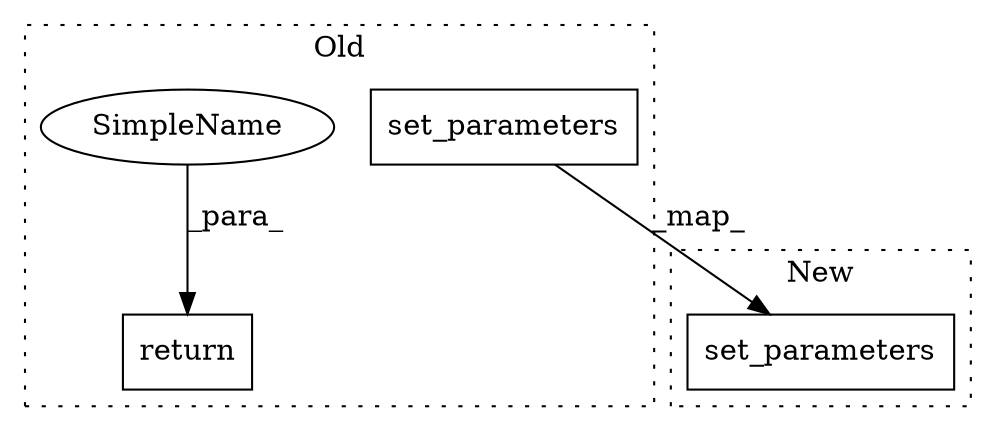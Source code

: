 digraph G {
subgraph cluster0 {
1 [label="set_parameters" a="32" s="1262,1295" l="15,1" shape="box"];
3 [label="return" a="41" s="1207" l="7" shape="box"];
4 [label="SimpleName" a="42" s="1214" l="18" shape="ellipse"];
label = "Old";
style="dotted";
}
subgraph cluster1 {
2 [label="set_parameters" a="32" s="1192,1225" l="15,1" shape="box"];
label = "New";
style="dotted";
}
1 -> 2 [label="_map_"];
4 -> 3 [label="_para_"];
}